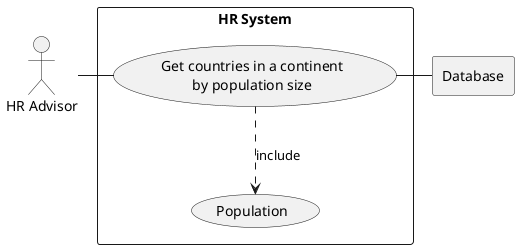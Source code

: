 

@startuml

actor HR as "HR Advisor"

rectangle Database

rectangle "HR System" {
    usecase UC4 as "Get countries in a continent
    by population size"

    usecase UCa as "Population"

    HR - UC4
    UC4 ..> UCa : include
    UC4 - Database
}

@enduml